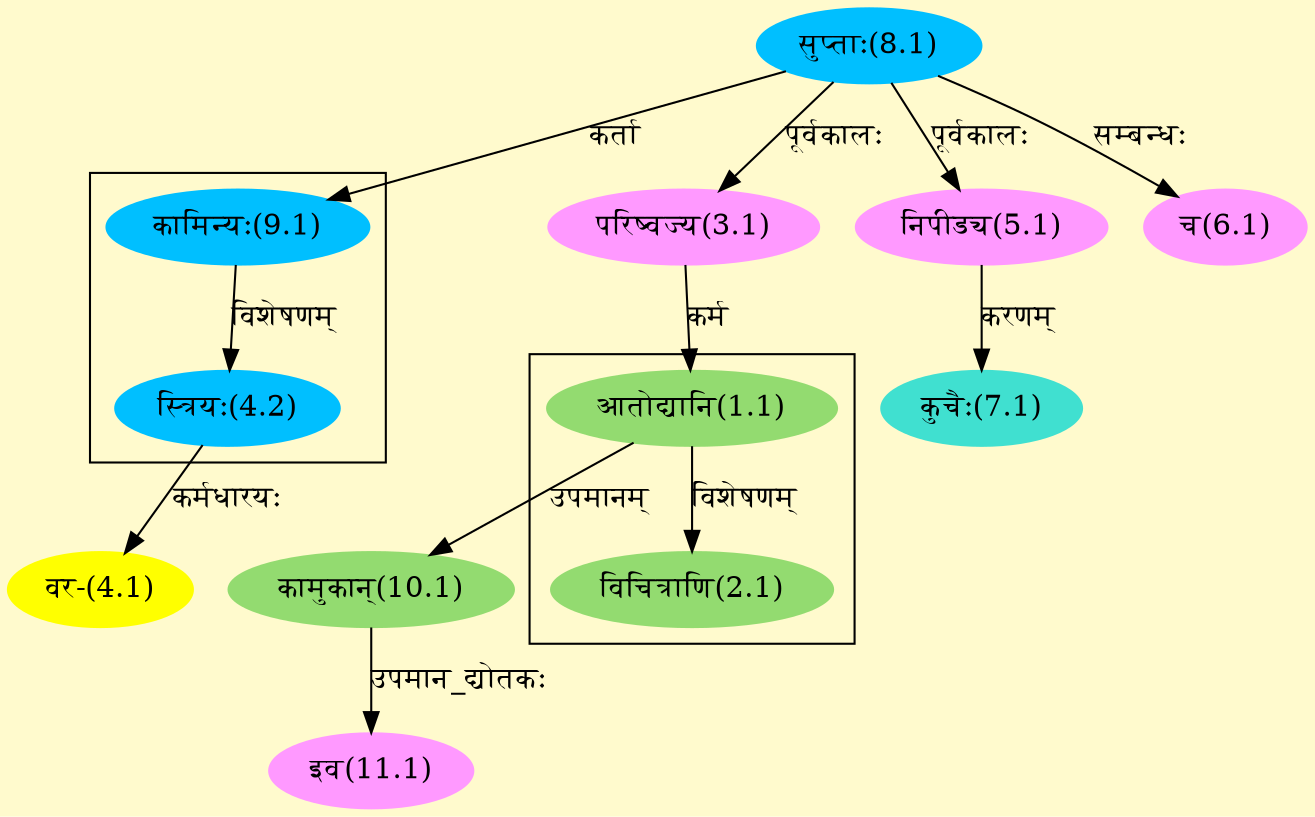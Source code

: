 digraph G{
rankdir=BT;
 compound=true;
 bgcolor="lemonchiffon1";

subgraph cluster_1{
Node2_1 [style=filled, color="#93DB70" label = "विचित्राणि(2.1)"]
Node1_1 [style=filled, color="#93DB70" label = "आतोद्यानि(1.1)"]

}

subgraph cluster_2{
Node4_2 [style=filled, color="#00BFFF" label = "स्त्रियः(4.2)"]
Node9_1 [style=filled, color="#00BFFF" label = "कामिन्यः(9.1)"]

}
Node1_1 [style=filled, color="#93DB70" label = "आतोद्यानि(1.1)"]
Node3_1 [style=filled, color="#FF99FF" label = "परिष्वज्य(3.1)"]
Node8_1 [style=filled, color="#00BFFF" label = "सुप्ताः(8.1)"]
Node4_1 [style=filled, color="#FFFF00" label = "वर-(4.1)"]
Node4_2 [style=filled, color="#00BFFF" label = "स्त्रियः(4.2)"]
Node5_1 [style=filled, color="#FF99FF" label = "निपीड्य(5.1)"]
Node6_1 [style=filled, color="#FF99FF" label = "च(6.1)"]
Node7_1 [style=filled, color="#40E0D0" label = "कुचैः(7.1)"]
Node9_1 [style=filled, color="#00BFFF" label = "कामिन्यः(9.1)"]
Node10_1 [style=filled, color="#93DB70" label = "कामुकान्(10.1)"]
Node11_1 [style=filled, color="#FF99FF" label = "इव(11.1)"]
/* Start of Relations section */

Node1_1 -> Node3_1 [  label="कर्म"  dir="back" ]
Node2_1 -> Node1_1 [  label="विशेषणम्"  dir="back" ]
Node3_1 -> Node8_1 [  label="पूर्वकालः"  dir="back" ]
Node4_1 -> Node4_2 [  label="कर्मधारयः"  dir="back" ]
Node4_2 -> Node9_1 [  label="विशेषणम्"  dir="back" ]
Node5_1 -> Node8_1 [  label="पूर्वकालः"  dir="back" ]
Node6_1 -> Node8_1 [  label="सम्बन्धः"  dir="back" ]
Node7_1 -> Node5_1 [  label="करणम्"  dir="back" ]
Node9_1 -> Node8_1 [  label="कर्ता"  dir="back" ]
Node10_1 -> Node1_1 [  label="उपमानम्"  dir="back" ]
Node11_1 -> Node10_1 [  label="उपमान_द्योतकः"  dir="back" ]
}
